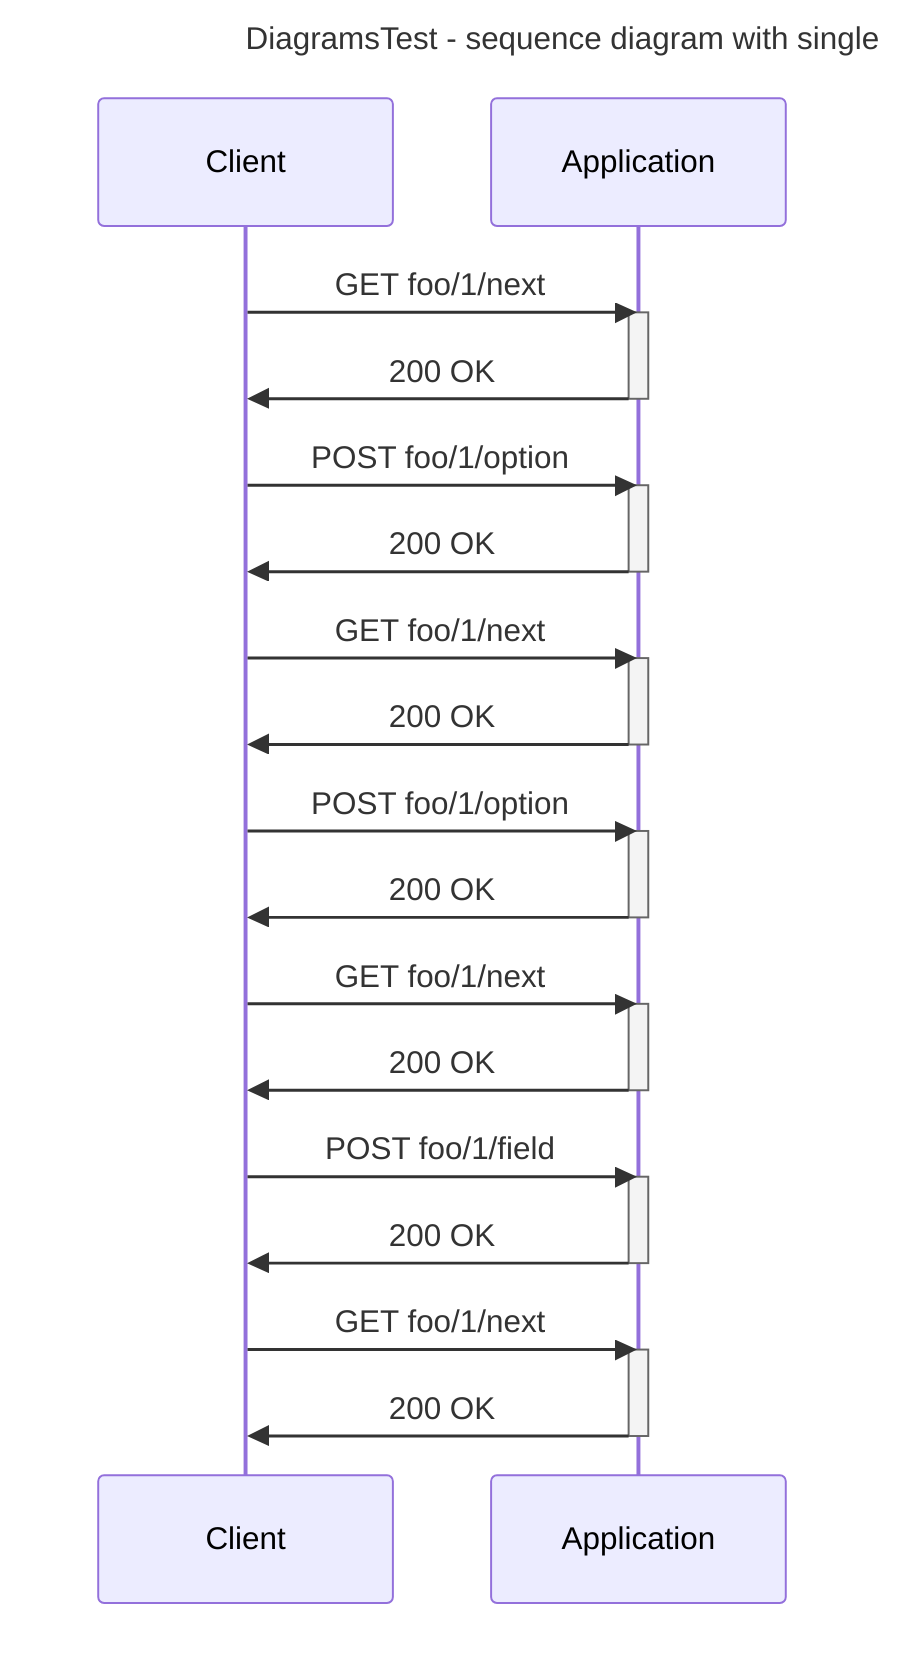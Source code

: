 sequenceDiagram
    title DiagramsTest - sequence diagram with single flow - Sequence
    participant Client
    participant Application
    Client ->> Application: GET foo/1/next
    activate Application
    Application ->> Client: 200 OK
    deactivate Application
    Client ->> Application: POST foo/1/option
    activate Application
    Application ->> Client: 200 OK
    deactivate Application
    Client ->> Application: GET foo/1/next
    activate Application
    Application ->> Client: 200 OK
    deactivate Application
    Client ->> Application: POST foo/1/option
    activate Application
    Application ->> Client: 200 OK
    deactivate Application
    Client ->> Application: GET foo/1/next
    activate Application
    Application ->> Client: 200 OK
    deactivate Application
    Client ->> Application: POST foo/1/field
    activate Application
    Application ->> Client: 200 OK
    deactivate Application
    Client ->> Application: GET foo/1/next
    activate Application
    Application ->> Client: 200 OK
    deactivate Application